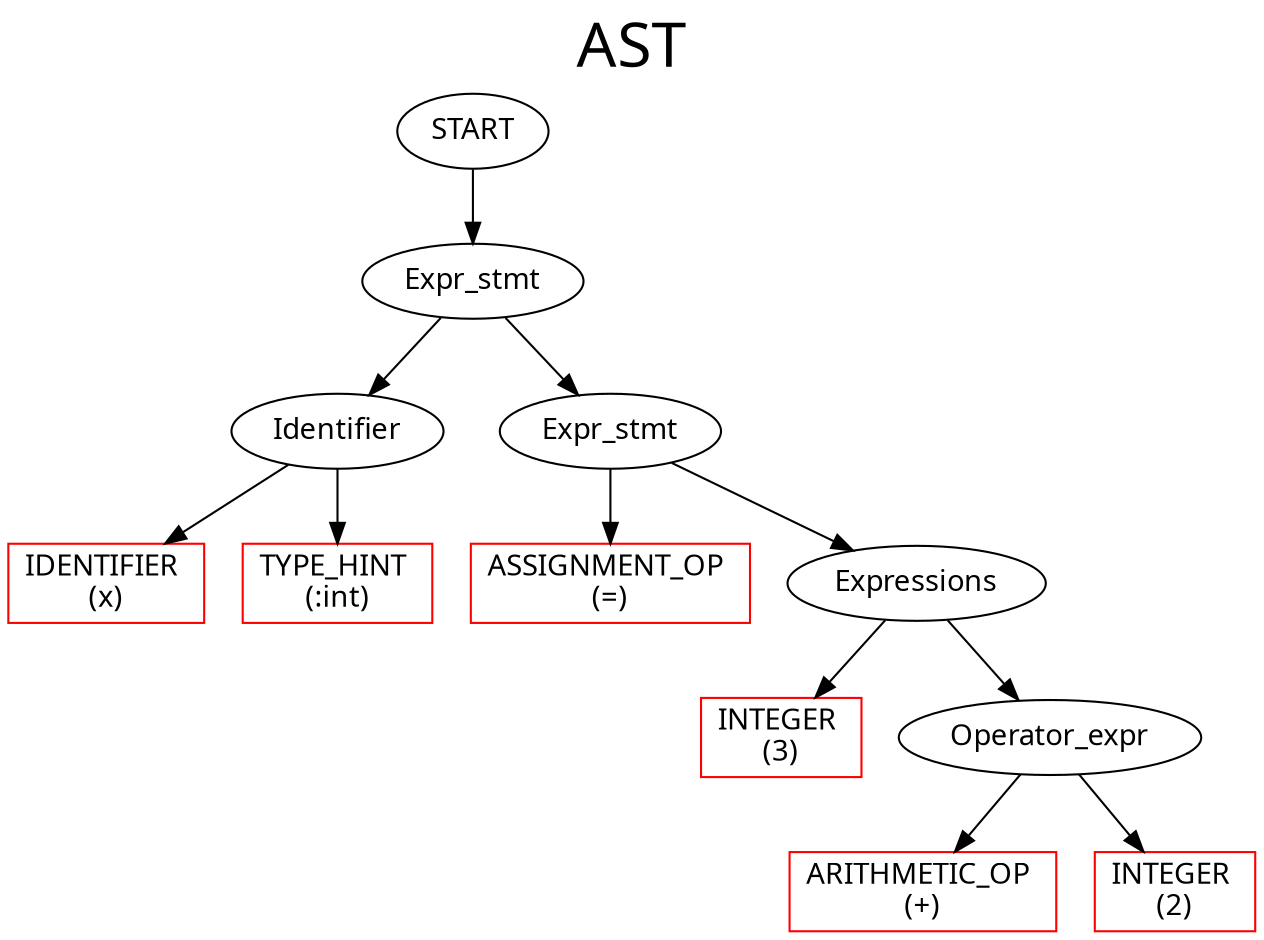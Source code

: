 digraph G{

label     = "AST"
fontname  = "Cascadia code"
fontsize  = 30
labelloc  = t

node   [ fontname="Cascadia code" ]
	34		[ style = solid label = "START"  ];
	34 -> 31
	31		[ style = solid label = "Expr_stmt"  ];
	31 -> 2
	2		[ style = solid label = "Identifier"  ];
	2 -> 0
	0		[ style = solid label = "IDENTIFIER 
(x)" color = red shape = rectangle ];
	2 -> 1
	1		[ style = solid label = "TYPE_HINT 
(:int)" color = red shape = rectangle ];
	31 -> 30
	30		[ style = solid label = "Expr_stmt"  ];
	30 -> 3
	3		[ style = solid label = "ASSIGNMENT_OP 
(=)" color = red shape = rectangle ];
	30 -> 22
	22		[ style = solid label = "Expressions"  ];
	22 -> 14
	14		[ style = solid label = "INTEGER 
(3)" color = red shape = rectangle ];
	22 -> 21
	21		[ style = solid label = "Operator_expr"  ];
	21 -> 15
	15		[ style = solid label = "ARITHMETIC_OP 
(+)" color = red shape = rectangle ];
	21 -> 18
	18		[ style = solid label = "INTEGER 
(2)" color = red shape = rectangle ];
}